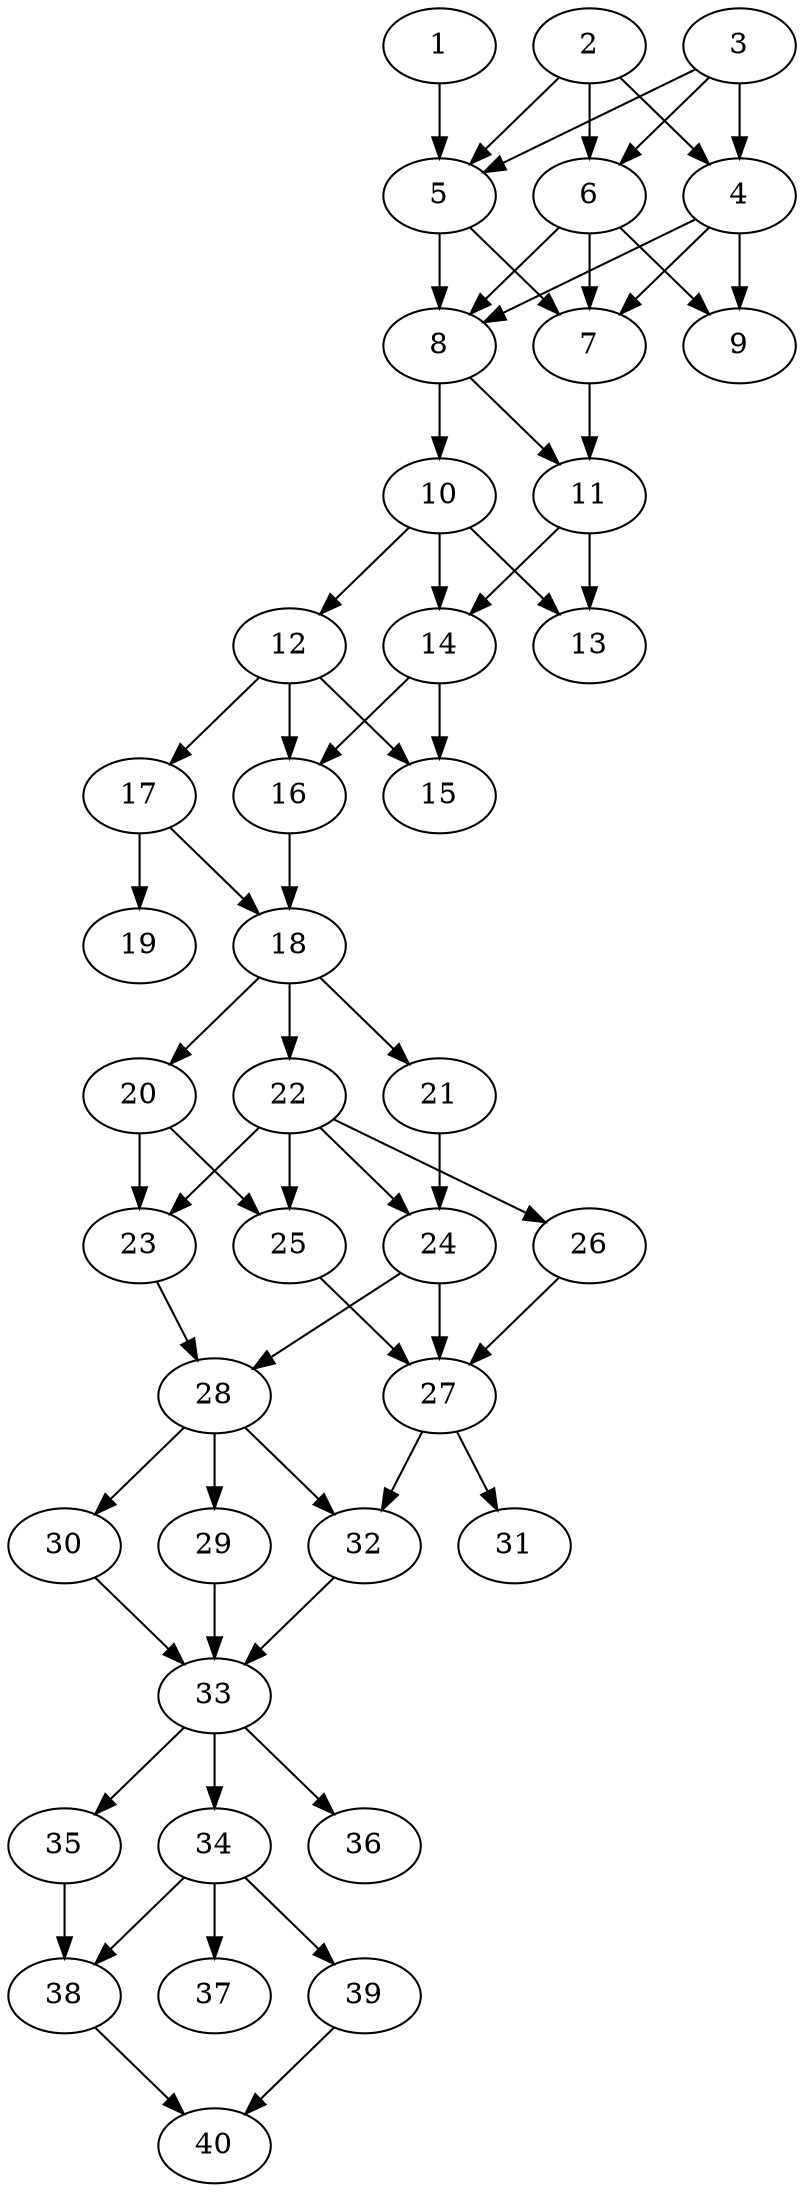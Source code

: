 // DAG automatically generated by daggen at Thu Oct  3 14:06:49 2019
// ./daggen --dot -n 40 --ccr 0.3 --fat 0.3 --regular 0.5 --density 0.7 --mindata 5242880 --maxdata 52428800 
digraph G {
  1 [size="122064213", alpha="0.14", expect_size="36619264"] 
  1 -> 5 [size ="36619264"]
  2 [size="162256213", alpha="0.17", expect_size="48676864"] 
  2 -> 4 [size ="48676864"]
  2 -> 5 [size ="48676864"]
  2 -> 6 [size ="48676864"]
  3 [size="96372053", alpha="0.11", expect_size="28911616"] 
  3 -> 4 [size ="28911616"]
  3 -> 5 [size ="28911616"]
  3 -> 6 [size ="28911616"]
  4 [size="26572800", alpha="0.05", expect_size="7971840"] 
  4 -> 7 [size ="7971840"]
  4 -> 8 [size ="7971840"]
  4 -> 9 [size ="7971840"]
  5 [size="137106773", alpha="0.09", expect_size="41132032"] 
  5 -> 7 [size ="41132032"]
  5 -> 8 [size ="41132032"]
  6 [size="63208107", alpha="0.20", expect_size="18962432"] 
  6 -> 7 [size ="18962432"]
  6 -> 8 [size ="18962432"]
  6 -> 9 [size ="18962432"]
  7 [size="156805120", alpha="0.15", expect_size="47041536"] 
  7 -> 11 [size ="47041536"]
  8 [size="103717547", alpha="0.09", expect_size="31115264"] 
  8 -> 10 [size ="31115264"]
  8 -> 11 [size ="31115264"]
  9 [size="96413013", alpha="0.07", expect_size="28923904"] 
  10 [size="101031253", alpha="0.02", expect_size="30309376"] 
  10 -> 12 [size ="30309376"]
  10 -> 13 [size ="30309376"]
  10 -> 14 [size ="30309376"]
  11 [size="32556373", alpha="0.15", expect_size="9766912"] 
  11 -> 13 [size ="9766912"]
  11 -> 14 [size ="9766912"]
  12 [size="144353280", alpha="0.15", expect_size="43305984"] 
  12 -> 15 [size ="43305984"]
  12 -> 16 [size ="43305984"]
  12 -> 17 [size ="43305984"]
  13 [size="123037013", alpha="0.17", expect_size="36911104"] 
  14 [size="54224213", alpha="0.14", expect_size="16267264"] 
  14 -> 15 [size ="16267264"]
  14 -> 16 [size ="16267264"]
  15 [size="94877013", alpha="0.08", expect_size="28463104"] 
  16 [size="163706880", alpha="0.14", expect_size="49112064"] 
  16 -> 18 [size ="49112064"]
  17 [size="160969387", alpha="0.10", expect_size="48290816"] 
  17 -> 18 [size ="48290816"]
  17 -> 19 [size ="48290816"]
  18 [size="119831893", alpha="0.15", expect_size="35949568"] 
  18 -> 20 [size ="35949568"]
  18 -> 21 [size ="35949568"]
  18 -> 22 [size ="35949568"]
  19 [size="33518933", alpha="0.08", expect_size="10055680"] 
  20 [size="85609813", alpha="0.12", expect_size="25682944"] 
  20 -> 23 [size ="25682944"]
  20 -> 25 [size ="25682944"]
  21 [size="102925653", alpha="0.10", expect_size="30877696"] 
  21 -> 24 [size ="30877696"]
  22 [size="62276267", alpha="0.06", expect_size="18682880"] 
  22 -> 23 [size ="18682880"]
  22 -> 24 [size ="18682880"]
  22 -> 25 [size ="18682880"]
  22 -> 26 [size ="18682880"]
  23 [size="26183680", alpha="0.12", expect_size="7855104"] 
  23 -> 28 [size ="7855104"]
  24 [size="157149867", alpha="0.19", expect_size="47144960"] 
  24 -> 27 [size ="47144960"]
  24 -> 28 [size ="47144960"]
  25 [size="113831253", alpha="0.01", expect_size="34149376"] 
  25 -> 27 [size ="34149376"]
  26 [size="19531093", alpha="0.09", expect_size="5859328"] 
  26 -> 27 [size ="5859328"]
  27 [size="129126400", alpha="0.15", expect_size="38737920"] 
  27 -> 31 [size ="38737920"]
  27 -> 32 [size ="38737920"]
  28 [size="48814080", alpha="0.12", expect_size="14644224"] 
  28 -> 29 [size ="14644224"]
  28 -> 30 [size ="14644224"]
  28 -> 32 [size ="14644224"]
  29 [size="170195627", alpha="0.19", expect_size="51058688"] 
  29 -> 33 [size ="51058688"]
  30 [size="74458453", alpha="0.16", expect_size="22337536"] 
  30 -> 33 [size ="22337536"]
  31 [size="169458347", alpha="0.16", expect_size="50837504"] 
  32 [size="87920640", alpha="0.11", expect_size="26376192"] 
  32 -> 33 [size ="26376192"]
  33 [size="131918507", alpha="0.00", expect_size="39575552"] 
  33 -> 34 [size ="39575552"]
  33 -> 35 [size ="39575552"]
  33 -> 36 [size ="39575552"]
  34 [size="65774933", alpha="0.14", expect_size="19732480"] 
  34 -> 37 [size ="19732480"]
  34 -> 38 [size ="19732480"]
  34 -> 39 [size ="19732480"]
  35 [size="55879680", alpha="0.18", expect_size="16763904"] 
  35 -> 38 [size ="16763904"]
  36 [size="64573440", alpha="0.20", expect_size="19372032"] 
  37 [size="137594880", alpha="0.00", expect_size="41278464"] 
  38 [size="99693227", alpha="0.14", expect_size="29907968"] 
  38 -> 40 [size ="29907968"]
  39 [size="37120000", alpha="0.09", expect_size="11136000"] 
  39 -> 40 [size ="11136000"]
  40 [size="28805120", alpha="0.13", expect_size="8641536"] 
}
